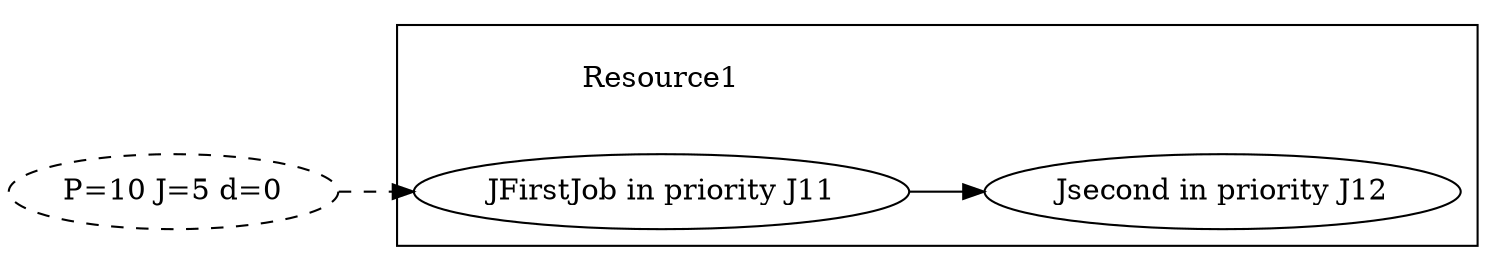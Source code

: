 strict digraph {
graph[directed="true",
compound="true",
rankdir="LR",
remincross="true",
ordering="out"];
subgraph "cluster_Resource1"{
  "Resource1"[color="#aaaacc",
shape="none"];

  "JFirstJob in priority J11"[label="JFirstJob in priority J11"];

  "Jsecond in priority J12"[label="Jsecond in priority J12"];

}
"JFirstJob in priority J11" -> "Jsecond in priority J12"[len="10",
constraint="True"];
"P=10 J=5 d=0"[len="100",
style="dashed"];
"P=10 J=5 d=0" -> "JFirstJob in priority J11"[constraint="True",
style="dashed"];
}

